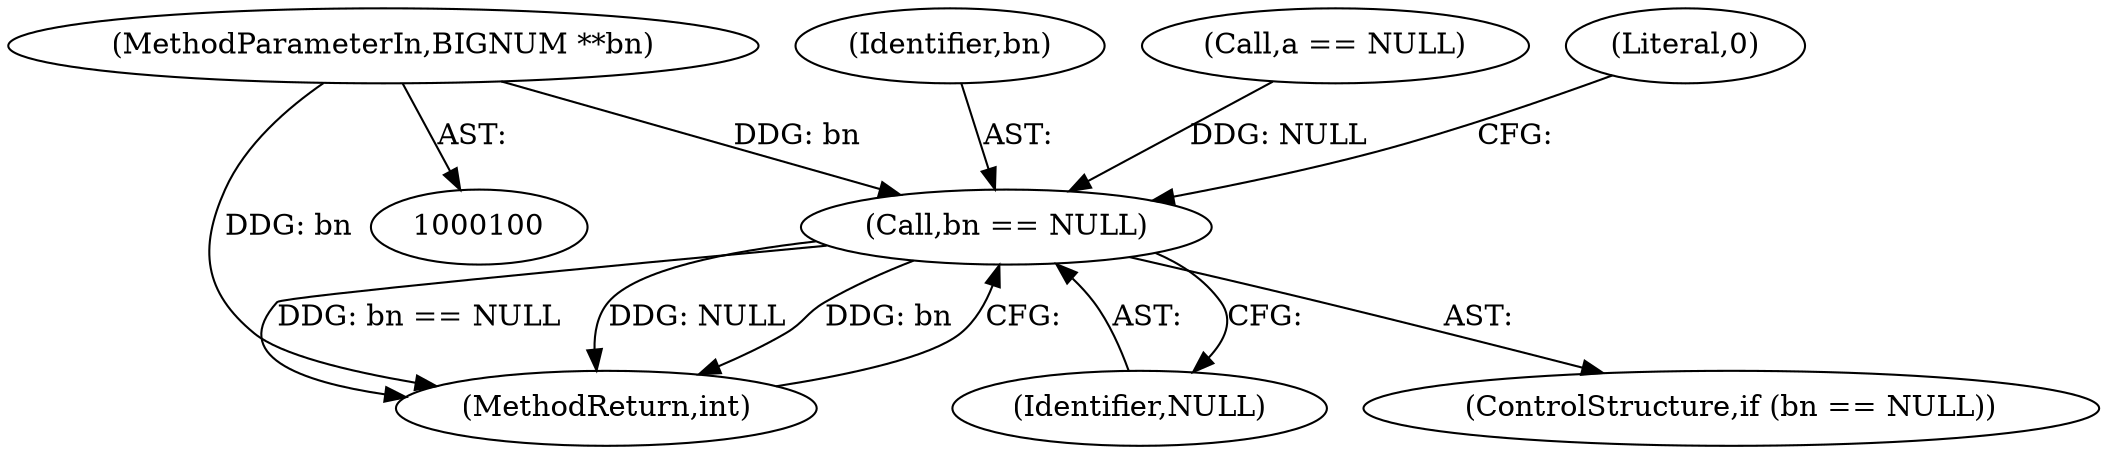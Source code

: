 digraph "0_openssl_c175308407858afff3fc8c2e5e085d94d12edc7d@pointer" {
"1000101" [label="(MethodParameterIn,BIGNUM **bn)"];
"1000179" [label="(Call,bn == NULL)"];
"1000181" [label="(Identifier,NULL)"];
"1000180" [label="(Identifier,bn)"];
"1000184" [label="(MethodReturn,int)"];
"1000125" [label="(Call,a == NULL)"];
"1000183" [label="(Literal,0)"];
"1000178" [label="(ControlStructure,if (bn == NULL))"];
"1000101" [label="(MethodParameterIn,BIGNUM **bn)"];
"1000179" [label="(Call,bn == NULL)"];
"1000101" -> "1000100"  [label="AST: "];
"1000101" -> "1000184"  [label="DDG: bn"];
"1000101" -> "1000179"  [label="DDG: bn"];
"1000179" -> "1000178"  [label="AST: "];
"1000179" -> "1000181"  [label="CFG: "];
"1000180" -> "1000179"  [label="AST: "];
"1000181" -> "1000179"  [label="AST: "];
"1000183" -> "1000179"  [label="CFG: "];
"1000184" -> "1000179"  [label="CFG: "];
"1000179" -> "1000184"  [label="DDG: bn == NULL"];
"1000179" -> "1000184"  [label="DDG: NULL"];
"1000179" -> "1000184"  [label="DDG: bn"];
"1000125" -> "1000179"  [label="DDG: NULL"];
}
